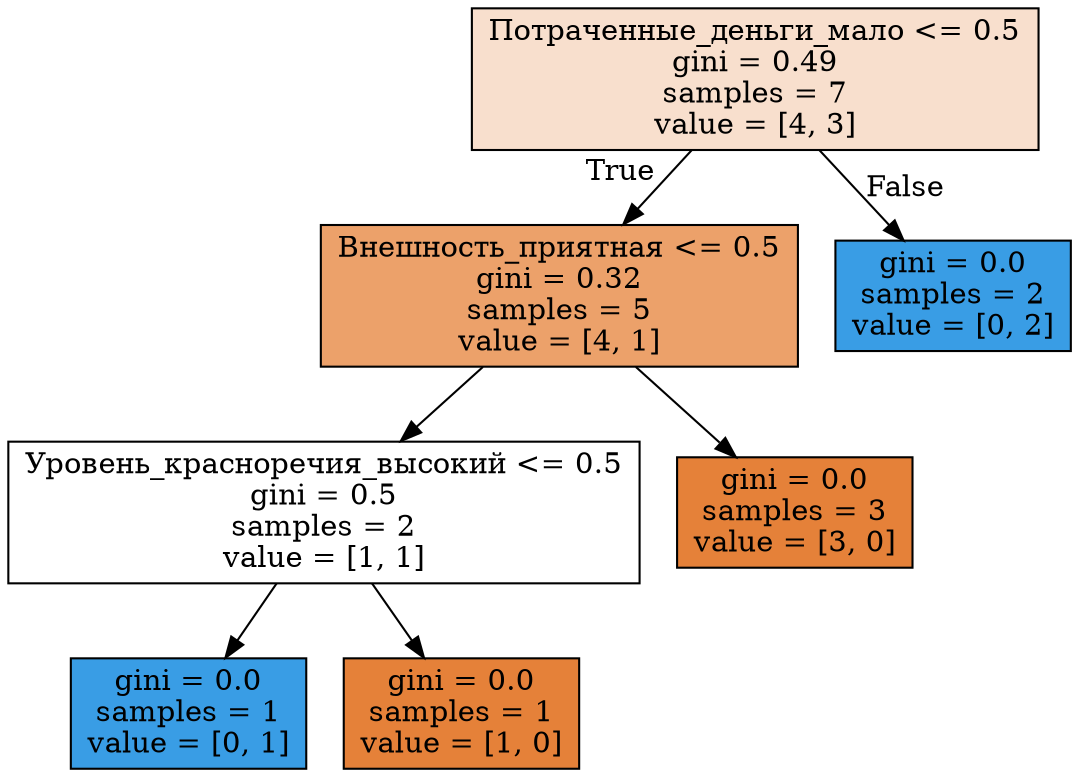 digraph Tree {
node [shape=box, style="filled", color="black"] ;
0 [label="Потраченные_деньги_мало <= 0.5\ngini = 0.49\nsamples = 7\nvalue = [4, 3]", fillcolor="#e5813940"] ;
1 [label="Внешность_приятная <= 0.5\ngini = 0.32\nsamples = 5\nvalue = [4, 1]", fillcolor="#e58139bf"] ;
0 -> 1 [labeldistance=2.5, labelangle=45, headlabel="True"] ;
2 [label="Уровень_красноречия_высокий <= 0.5\ngini = 0.5\nsamples = 2\nvalue = [1, 1]", fillcolor="#e5813900"] ;
1 -> 2 ;
3 [label="gini = 0.0\nsamples = 1\nvalue = [0, 1]", fillcolor="#399de5ff"] ;
2 -> 3 ;
4 [label="gini = 0.0\nsamples = 1\nvalue = [1, 0]", fillcolor="#e58139ff"] ;
2 -> 4 ;
5 [label="gini = 0.0\nsamples = 3\nvalue = [3, 0]", fillcolor="#e58139ff"] ;
1 -> 5 ;
6 [label="gini = 0.0\nsamples = 2\nvalue = [0, 2]", fillcolor="#399de5ff"] ;
0 -> 6 [labeldistance=2.5, labelangle=-45, headlabel="False"] ;
}